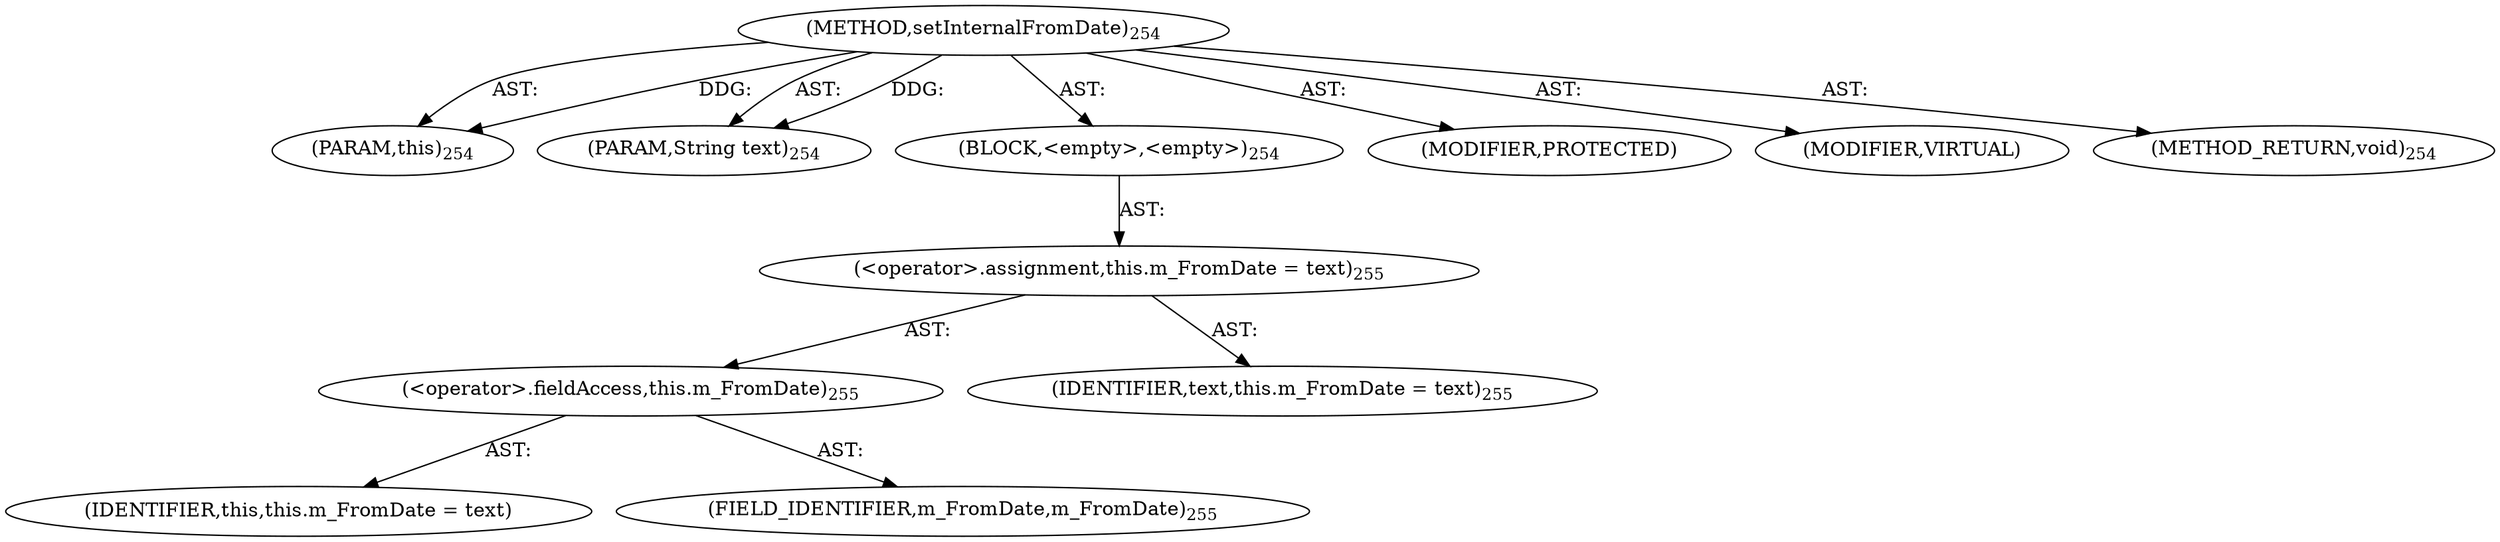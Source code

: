 digraph "setInternalFromDate" {  
"111669149708" [label = <(METHOD,setInternalFromDate)<SUB>254</SUB>> ]
"115964117022" [label = <(PARAM,this)<SUB>254</SUB>> ]
"115964117023" [label = <(PARAM,String text)<SUB>254</SUB>> ]
"25769803794" [label = <(BLOCK,&lt;empty&gt;,&lt;empty&gt;)<SUB>254</SUB>> ]
"30064771119" [label = <(&lt;operator&gt;.assignment,this.m_FromDate = text)<SUB>255</SUB>> ]
"30064771120" [label = <(&lt;operator&gt;.fieldAccess,this.m_FromDate)<SUB>255</SUB>> ]
"68719476804" [label = <(IDENTIFIER,this,this.m_FromDate = text)> ]
"55834574859" [label = <(FIELD_IDENTIFIER,m_FromDate,m_FromDate)<SUB>255</SUB>> ]
"68719476805" [label = <(IDENTIFIER,text,this.m_FromDate = text)<SUB>255</SUB>> ]
"133143986226" [label = <(MODIFIER,PROTECTED)> ]
"133143986227" [label = <(MODIFIER,VIRTUAL)> ]
"128849018892" [label = <(METHOD_RETURN,void)<SUB>254</SUB>> ]
  "111669149708" -> "115964117022"  [ label = "AST: "] 
  "111669149708" -> "115964117023"  [ label = "AST: "] 
  "111669149708" -> "25769803794"  [ label = "AST: "] 
  "111669149708" -> "133143986226"  [ label = "AST: "] 
  "111669149708" -> "133143986227"  [ label = "AST: "] 
  "111669149708" -> "128849018892"  [ label = "AST: "] 
  "25769803794" -> "30064771119"  [ label = "AST: "] 
  "30064771119" -> "30064771120"  [ label = "AST: "] 
  "30064771119" -> "68719476805"  [ label = "AST: "] 
  "30064771120" -> "68719476804"  [ label = "AST: "] 
  "30064771120" -> "55834574859"  [ label = "AST: "] 
  "111669149708" -> "115964117022"  [ label = "DDG: "] 
  "111669149708" -> "115964117023"  [ label = "DDG: "] 
}
